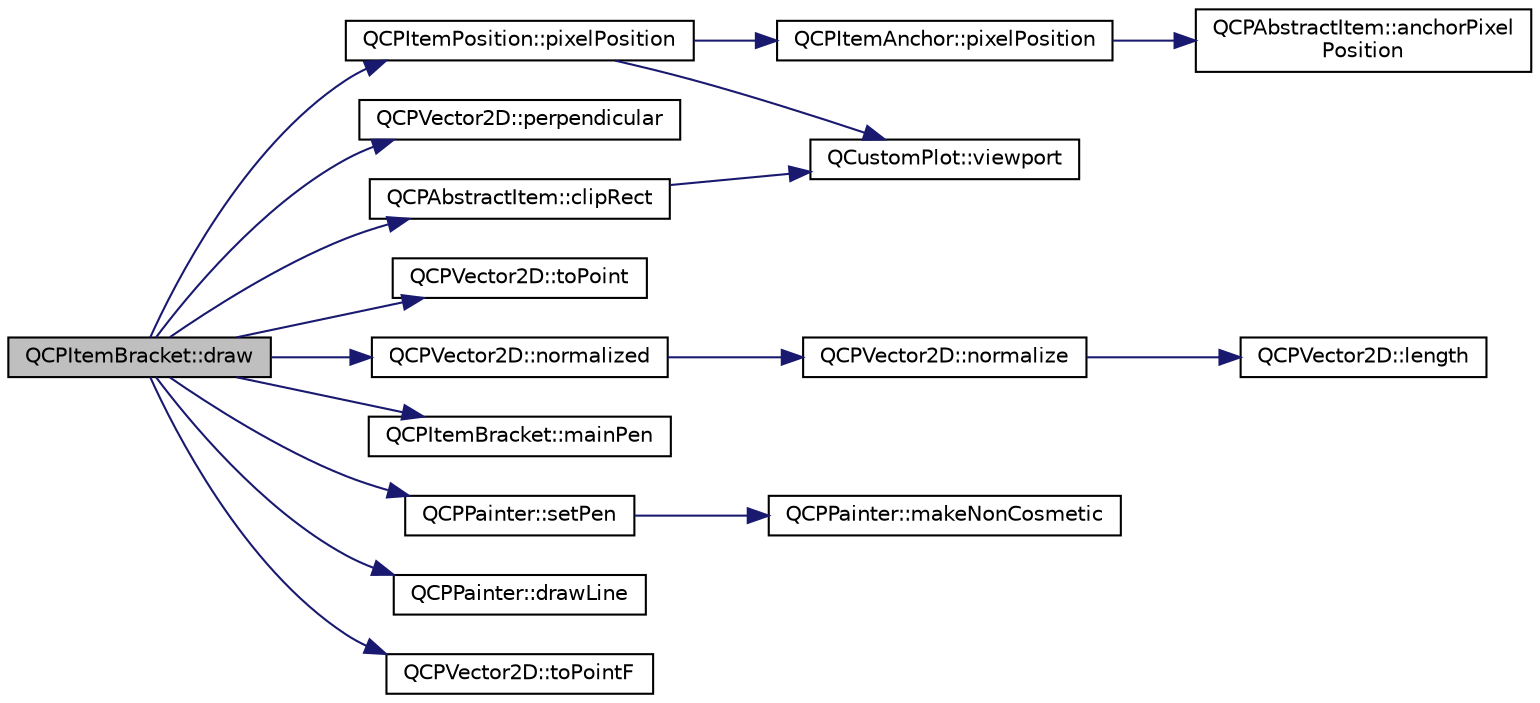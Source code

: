 digraph "QCPItemBracket::draw"
{
  edge [fontname="Helvetica",fontsize="10",labelfontname="Helvetica",labelfontsize="10"];
  node [fontname="Helvetica",fontsize="10",shape=record];
  rankdir="LR";
  Node21 [label="QCPItemBracket::draw",height=0.2,width=0.4,color="black", fillcolor="grey75", style="filled", fontcolor="black"];
  Node21 -> Node22 [color="midnightblue",fontsize="10",style="solid",fontname="Helvetica"];
  Node22 [label="QCPItemPosition::pixelPosition",height=0.2,width=0.4,color="black", fillcolor="white", style="filled",URL="$class_q_c_p_item_position.html#a8be9a4787635433edecc75164beb748d"];
  Node22 -> Node23 [color="midnightblue",fontsize="10",style="solid",fontname="Helvetica"];
  Node23 [label="QCPItemAnchor::pixelPosition",height=0.2,width=0.4,color="black", fillcolor="white", style="filled",URL="$class_q_c_p_item_anchor.html#a06dcfb7220d26eee93eef56ae66582cb"];
  Node23 -> Node24 [color="midnightblue",fontsize="10",style="solid",fontname="Helvetica"];
  Node24 [label="QCPAbstractItem::anchorPixel\lPosition",height=0.2,width=0.4,color="black", fillcolor="white", style="filled",URL="$class_q_c_p_abstract_item.html#ada5bad4e1196c4fc0d0d12328e24b8f2"];
  Node22 -> Node25 [color="midnightblue",fontsize="10",style="solid",fontname="Helvetica"];
  Node25 [label="QCustomPlot::viewport",height=0.2,width=0.4,color="black", fillcolor="white", style="filled",URL="$class_q_custom_plot.html#a19842409b18f556b256d05e97fffc670"];
  Node21 -> Node26 [color="midnightblue",fontsize="10",style="solid",fontname="Helvetica"];
  Node26 [label="QCPVector2D::perpendicular",height=0.2,width=0.4,color="black", fillcolor="white", style="filled",URL="$class_q_c_p_vector2_d.html#a0e08d09f9027784237e302e32290b001"];
  Node21 -> Node27 [color="midnightblue",fontsize="10",style="solid",fontname="Helvetica"];
  Node27 [label="QCPVector2D::normalized",height=0.2,width=0.4,color="black", fillcolor="white", style="filled",URL="$class_q_c_p_vector2_d.html#a707bb3af3b1f9331a2450ec75eaf7eb0"];
  Node27 -> Node28 [color="midnightblue",fontsize="10",style="solid",fontname="Helvetica"];
  Node28 [label="QCPVector2D::normalize",height=0.2,width=0.4,color="black", fillcolor="white", style="filled",URL="$class_q_c_p_vector2_d.html#ad83268be370685c2a0630acc0fb1a425"];
  Node28 -> Node29 [color="midnightblue",fontsize="10",style="solid",fontname="Helvetica"];
  Node29 [label="QCPVector2D::length",height=0.2,width=0.4,color="black", fillcolor="white", style="filled",URL="$class_q_c_p_vector2_d.html#a10adb5ab031fe94f0b64a3c5aefb552e"];
  Node21 -> Node30 [color="midnightblue",fontsize="10",style="solid",fontname="Helvetica"];
  Node30 [label="QCPVector2D::toPoint",height=0.2,width=0.4,color="black", fillcolor="white", style="filled",URL="$class_q_c_p_vector2_d.html#add3edf75de9b7bf1abc693b973b2e906"];
  Node21 -> Node31 [color="midnightblue",fontsize="10",style="solid",fontname="Helvetica"];
  Node31 [label="QCPAbstractItem::clipRect",height=0.2,width=0.4,color="black", fillcolor="white", style="filled",URL="$class_q_c_p_abstract_item.html#a6ad60000f29afe11035e1f791dcbd45a"];
  Node31 -> Node25 [color="midnightblue",fontsize="10",style="solid",fontname="Helvetica"];
  Node21 -> Node32 [color="midnightblue",fontsize="10",style="solid",fontname="Helvetica"];
  Node32 [label="QCPItemBracket::mainPen",height=0.2,width=0.4,color="black", fillcolor="white", style="filled",URL="$class_q_c_p_item_bracket.html#af1c445df1a574bddc8a40efcd76dd2e1"];
  Node21 -> Node33 [color="midnightblue",fontsize="10",style="solid",fontname="Helvetica"];
  Node33 [label="QCPPainter::setPen",height=0.2,width=0.4,color="black", fillcolor="white", style="filled",URL="$class_q_c_p_painter.html#af9c7a4cd1791403901f8c5b82a150195"];
  Node33 -> Node34 [color="midnightblue",fontsize="10",style="solid",fontname="Helvetica"];
  Node34 [label="QCPPainter::makeNonCosmetic",height=0.2,width=0.4,color="black", fillcolor="white", style="filled",URL="$class_q_c_p_painter.html#a7e63fbcf47e35c6f2ecd11b8fef7c7d8"];
  Node21 -> Node35 [color="midnightblue",fontsize="10",style="solid",fontname="Helvetica"];
  Node35 [label="QCPPainter::drawLine",height=0.2,width=0.4,color="black", fillcolor="white", style="filled",URL="$class_q_c_p_painter.html#a0b4b1b9bd495e182c731774dc800e6e0"];
  Node21 -> Node36 [color="midnightblue",fontsize="10",style="solid",fontname="Helvetica"];
  Node36 [label="QCPVector2D::toPointF",height=0.2,width=0.4,color="black", fillcolor="white", style="filled",URL="$class_q_c_p_vector2_d.html#acd7af3f4a62833ada58be3f3021dbbac"];
}
